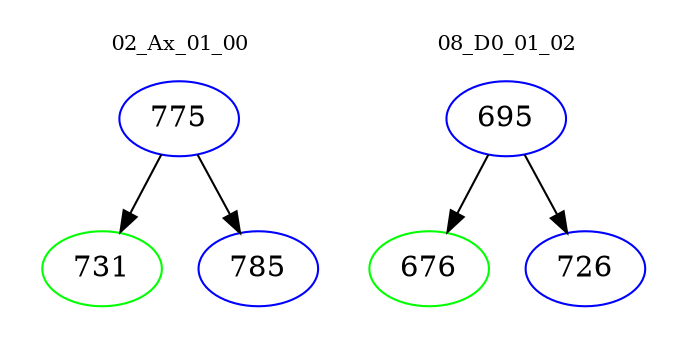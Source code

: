 digraph{
subgraph cluster_0 {
color = white
label = "02_Ax_01_00";
fontsize=10;
T0_775 [label="775", color="blue"]
T0_775 -> T0_731 [color="black"]
T0_731 [label="731", color="green"]
T0_775 -> T0_785 [color="black"]
T0_785 [label="785", color="blue"]
}
subgraph cluster_1 {
color = white
label = "08_D0_01_02";
fontsize=10;
T1_695 [label="695", color="blue"]
T1_695 -> T1_676 [color="black"]
T1_676 [label="676", color="green"]
T1_695 -> T1_726 [color="black"]
T1_726 [label="726", color="blue"]
}
}
